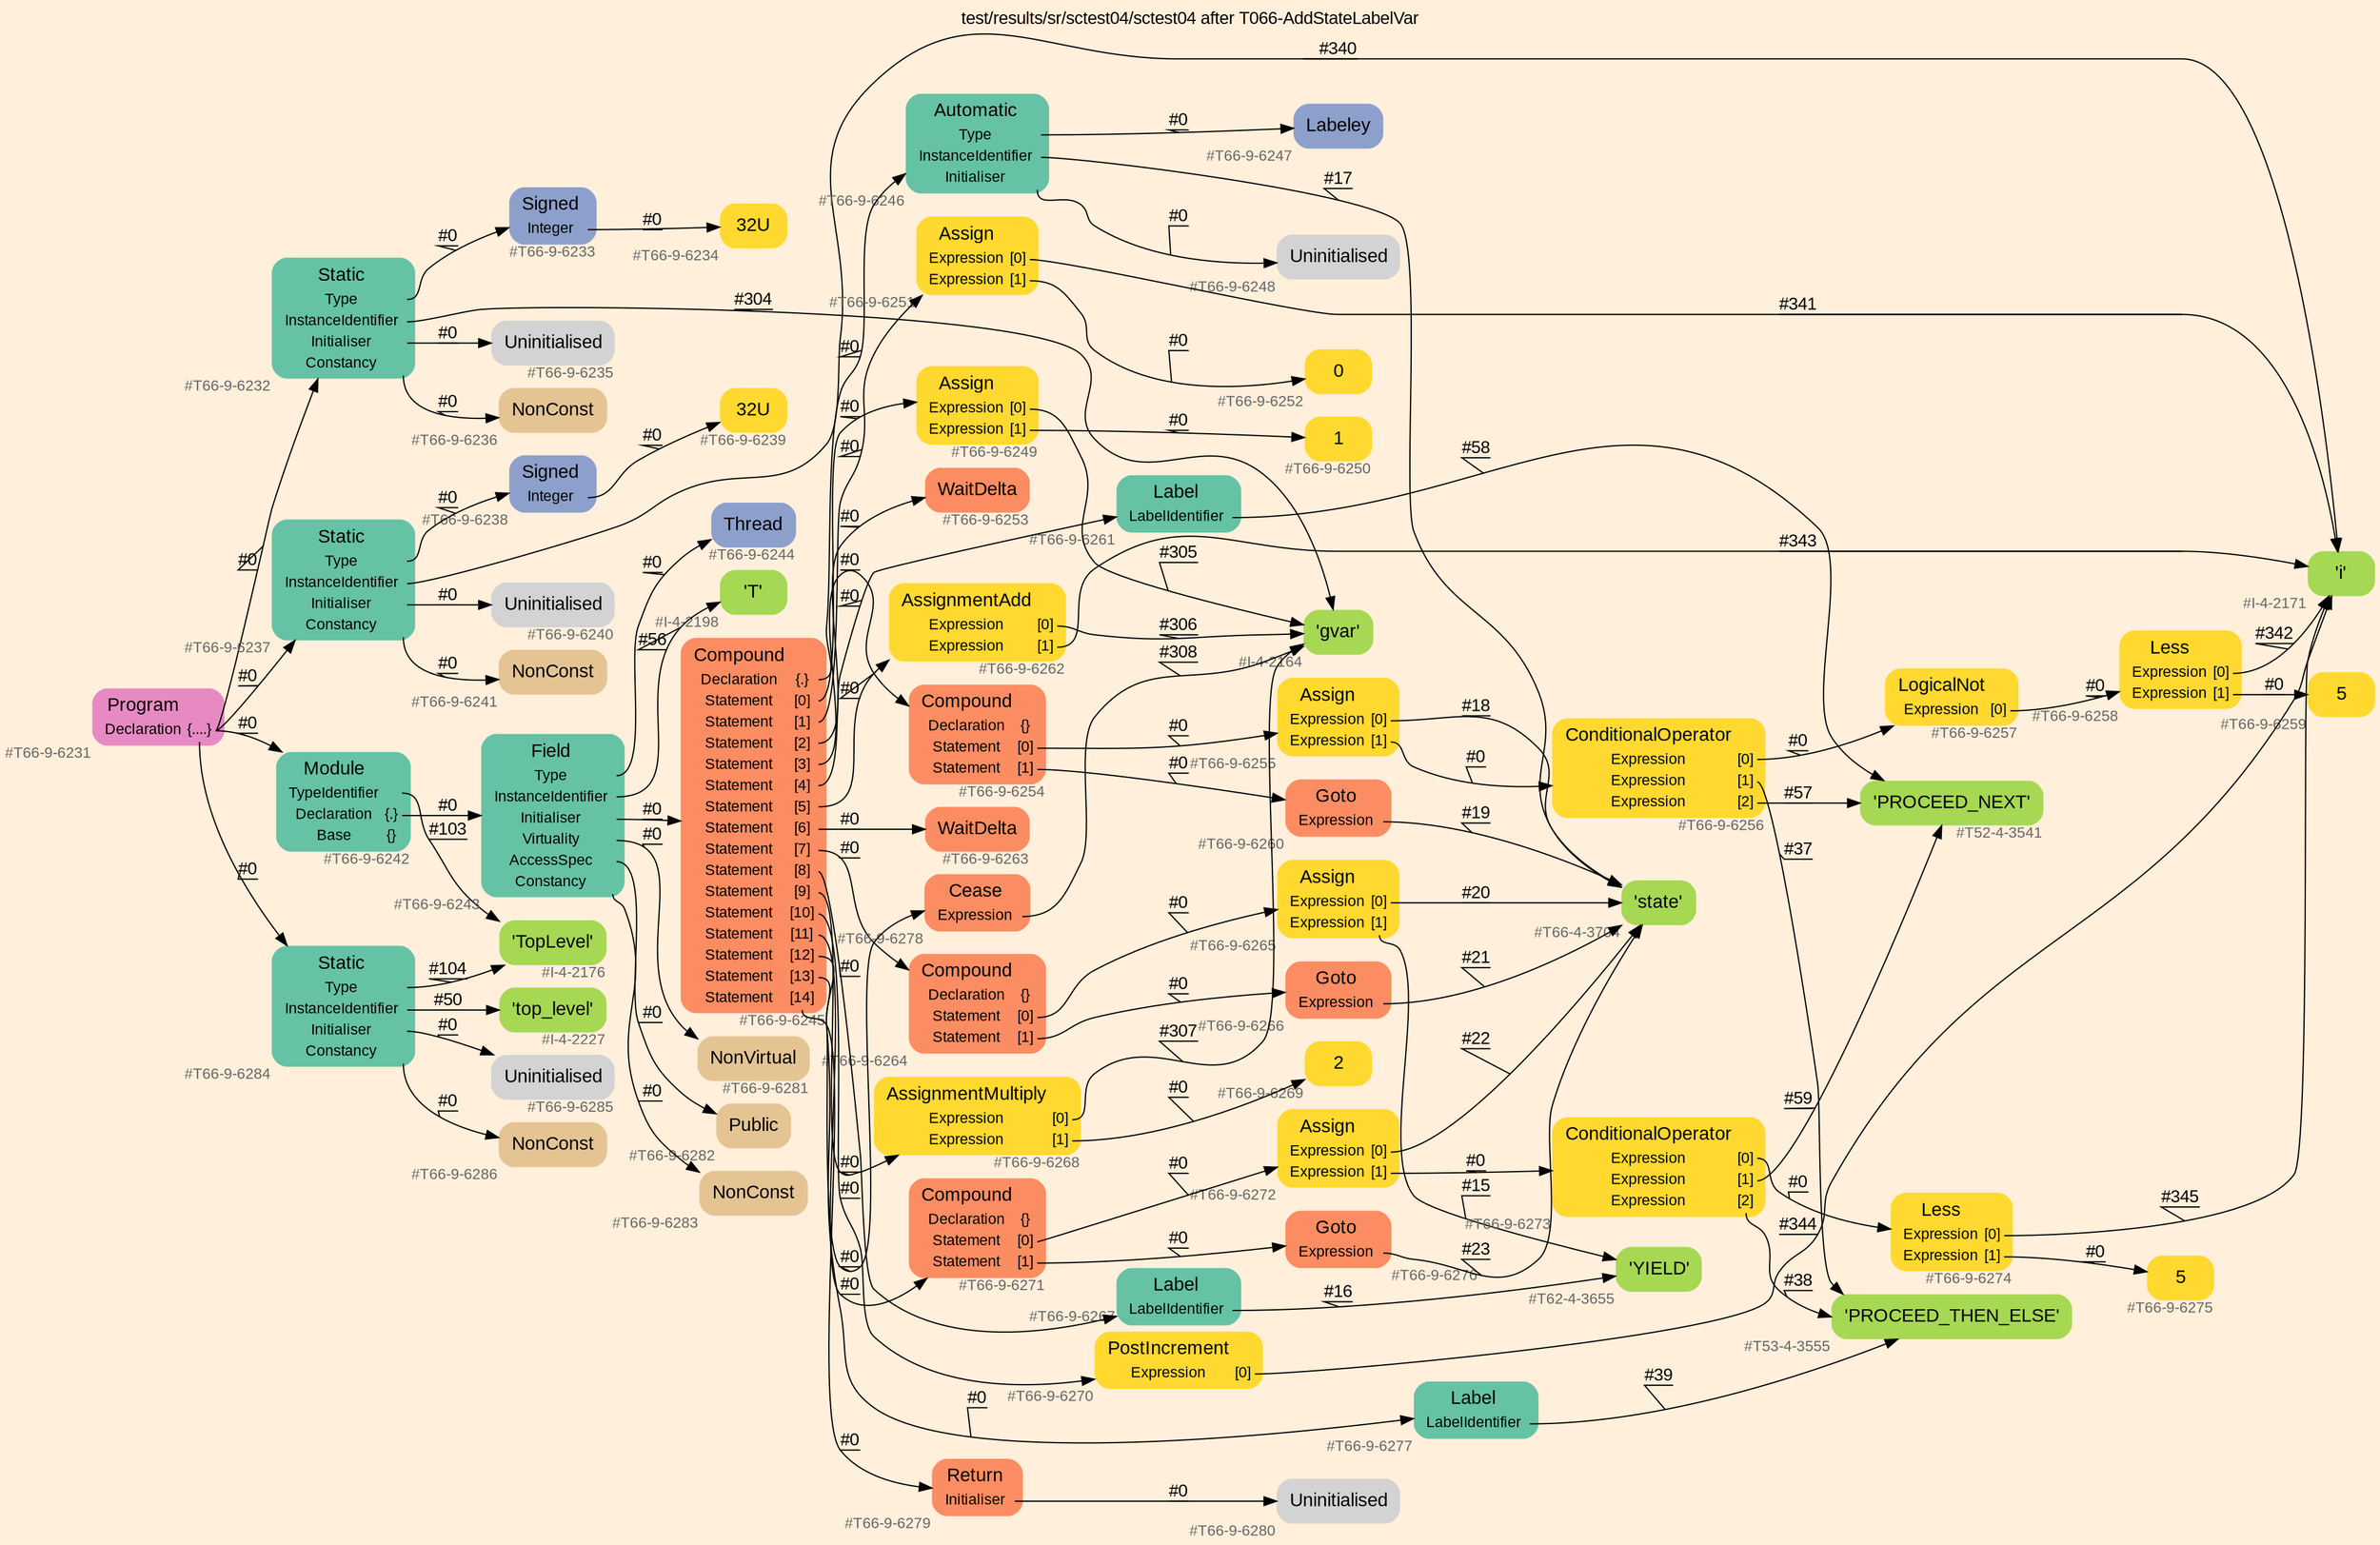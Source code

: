 digraph "test/results/sr/sctest04/sctest04 after T066-AddStateLabelVar" {
label = "test/results/sr/sctest04/sctest04 after T066-AddStateLabelVar"
labelloc = t
graph [
    rankdir = "LR"
    ranksep = 0.3
    bgcolor = antiquewhite1
    color = black
    fontcolor = black
    fontname = "Arial"
];
node [
    fontname = "Arial"
];
edge [
    fontname = "Arial"
];

// -------------------- node figure --------------------
// -------- block #T66-9-6231 ----------
"#T66-9-6231" [
    fillcolor = "/set28/4"
    xlabel = "#T66-9-6231"
    fontsize = "12"
    fontcolor = grey40
    shape = "plaintext"
    label = <<TABLE BORDER="0" CELLBORDER="0" CELLSPACING="0">
     <TR><TD><FONT COLOR="black" POINT-SIZE="15">Program</FONT></TD></TR>
     <TR><TD><FONT COLOR="black" POINT-SIZE="12">Declaration</FONT></TD><TD PORT="port0"><FONT COLOR="black" POINT-SIZE="12">{....}</FONT></TD></TR>
    </TABLE>>
    style = "rounded,filled"
];

// -------- block #T66-9-6232 ----------
"#T66-9-6232" [
    fillcolor = "/set28/1"
    xlabel = "#T66-9-6232"
    fontsize = "12"
    fontcolor = grey40
    shape = "plaintext"
    label = <<TABLE BORDER="0" CELLBORDER="0" CELLSPACING="0">
     <TR><TD><FONT COLOR="black" POINT-SIZE="15">Static</FONT></TD></TR>
     <TR><TD><FONT COLOR="black" POINT-SIZE="12">Type</FONT></TD><TD PORT="port0"></TD></TR>
     <TR><TD><FONT COLOR="black" POINT-SIZE="12">InstanceIdentifier</FONT></TD><TD PORT="port1"></TD></TR>
     <TR><TD><FONT COLOR="black" POINT-SIZE="12">Initialiser</FONT></TD><TD PORT="port2"></TD></TR>
     <TR><TD><FONT COLOR="black" POINT-SIZE="12">Constancy</FONT></TD><TD PORT="port3"></TD></TR>
    </TABLE>>
    style = "rounded,filled"
];

// -------- block #T66-9-6233 ----------
"#T66-9-6233" [
    fillcolor = "/set28/3"
    xlabel = "#T66-9-6233"
    fontsize = "12"
    fontcolor = grey40
    shape = "plaintext"
    label = <<TABLE BORDER="0" CELLBORDER="0" CELLSPACING="0">
     <TR><TD><FONT COLOR="black" POINT-SIZE="15">Signed</FONT></TD></TR>
     <TR><TD><FONT COLOR="black" POINT-SIZE="12">Integer</FONT></TD><TD PORT="port0"></TD></TR>
    </TABLE>>
    style = "rounded,filled"
];

// -------- block #T66-9-6234 ----------
"#T66-9-6234" [
    fillcolor = "/set28/6"
    xlabel = "#T66-9-6234"
    fontsize = "12"
    fontcolor = grey40
    shape = "plaintext"
    label = <<TABLE BORDER="0" CELLBORDER="0" CELLSPACING="0">
     <TR><TD><FONT COLOR="black" POINT-SIZE="15">32U</FONT></TD></TR>
    </TABLE>>
    style = "rounded,filled"
];

// -------- block #I-4-2164 ----------
"#I-4-2164" [
    fillcolor = "/set28/5"
    xlabel = "#I-4-2164"
    fontsize = "12"
    fontcolor = grey40
    shape = "plaintext"
    label = <<TABLE BORDER="0" CELLBORDER="0" CELLSPACING="0">
     <TR><TD><FONT COLOR="black" POINT-SIZE="15">'gvar'</FONT></TD></TR>
    </TABLE>>
    style = "rounded,filled"
];

// -------- block #T66-9-6235 ----------
"#T66-9-6235" [
    xlabel = "#T66-9-6235"
    fontsize = "12"
    fontcolor = grey40
    shape = "plaintext"
    label = <<TABLE BORDER="0" CELLBORDER="0" CELLSPACING="0">
     <TR><TD><FONT COLOR="black" POINT-SIZE="15">Uninitialised</FONT></TD></TR>
    </TABLE>>
    style = "rounded,filled"
];

// -------- block #T66-9-6236 ----------
"#T66-9-6236" [
    fillcolor = "/set28/7"
    xlabel = "#T66-9-6236"
    fontsize = "12"
    fontcolor = grey40
    shape = "plaintext"
    label = <<TABLE BORDER="0" CELLBORDER="0" CELLSPACING="0">
     <TR><TD><FONT COLOR="black" POINT-SIZE="15">NonConst</FONT></TD></TR>
    </TABLE>>
    style = "rounded,filled"
];

// -------- block #T66-9-6237 ----------
"#T66-9-6237" [
    fillcolor = "/set28/1"
    xlabel = "#T66-9-6237"
    fontsize = "12"
    fontcolor = grey40
    shape = "plaintext"
    label = <<TABLE BORDER="0" CELLBORDER="0" CELLSPACING="0">
     <TR><TD><FONT COLOR="black" POINT-SIZE="15">Static</FONT></TD></TR>
     <TR><TD><FONT COLOR="black" POINT-SIZE="12">Type</FONT></TD><TD PORT="port0"></TD></TR>
     <TR><TD><FONT COLOR="black" POINT-SIZE="12">InstanceIdentifier</FONT></TD><TD PORT="port1"></TD></TR>
     <TR><TD><FONT COLOR="black" POINT-SIZE="12">Initialiser</FONT></TD><TD PORT="port2"></TD></TR>
     <TR><TD><FONT COLOR="black" POINT-SIZE="12">Constancy</FONT></TD><TD PORT="port3"></TD></TR>
    </TABLE>>
    style = "rounded,filled"
];

// -------- block #T66-9-6238 ----------
"#T66-9-6238" [
    fillcolor = "/set28/3"
    xlabel = "#T66-9-6238"
    fontsize = "12"
    fontcolor = grey40
    shape = "plaintext"
    label = <<TABLE BORDER="0" CELLBORDER="0" CELLSPACING="0">
     <TR><TD><FONT COLOR="black" POINT-SIZE="15">Signed</FONT></TD></TR>
     <TR><TD><FONT COLOR="black" POINT-SIZE="12">Integer</FONT></TD><TD PORT="port0"></TD></TR>
    </TABLE>>
    style = "rounded,filled"
];

// -------- block #T66-9-6239 ----------
"#T66-9-6239" [
    fillcolor = "/set28/6"
    xlabel = "#T66-9-6239"
    fontsize = "12"
    fontcolor = grey40
    shape = "plaintext"
    label = <<TABLE BORDER="0" CELLBORDER="0" CELLSPACING="0">
     <TR><TD><FONT COLOR="black" POINT-SIZE="15">32U</FONT></TD></TR>
    </TABLE>>
    style = "rounded,filled"
];

// -------- block #I-4-2171 ----------
"#I-4-2171" [
    fillcolor = "/set28/5"
    xlabel = "#I-4-2171"
    fontsize = "12"
    fontcolor = grey40
    shape = "plaintext"
    label = <<TABLE BORDER="0" CELLBORDER="0" CELLSPACING="0">
     <TR><TD><FONT COLOR="black" POINT-SIZE="15">'i'</FONT></TD></TR>
    </TABLE>>
    style = "rounded,filled"
];

// -------- block #T66-9-6240 ----------
"#T66-9-6240" [
    xlabel = "#T66-9-6240"
    fontsize = "12"
    fontcolor = grey40
    shape = "plaintext"
    label = <<TABLE BORDER="0" CELLBORDER="0" CELLSPACING="0">
     <TR><TD><FONT COLOR="black" POINT-SIZE="15">Uninitialised</FONT></TD></TR>
    </TABLE>>
    style = "rounded,filled"
];

// -------- block #T66-9-6241 ----------
"#T66-9-6241" [
    fillcolor = "/set28/7"
    xlabel = "#T66-9-6241"
    fontsize = "12"
    fontcolor = grey40
    shape = "plaintext"
    label = <<TABLE BORDER="0" CELLBORDER="0" CELLSPACING="0">
     <TR><TD><FONT COLOR="black" POINT-SIZE="15">NonConst</FONT></TD></TR>
    </TABLE>>
    style = "rounded,filled"
];

// -------- block #T66-9-6242 ----------
"#T66-9-6242" [
    fillcolor = "/set28/1"
    xlabel = "#T66-9-6242"
    fontsize = "12"
    fontcolor = grey40
    shape = "plaintext"
    label = <<TABLE BORDER="0" CELLBORDER="0" CELLSPACING="0">
     <TR><TD><FONT COLOR="black" POINT-SIZE="15">Module</FONT></TD></TR>
     <TR><TD><FONT COLOR="black" POINT-SIZE="12">TypeIdentifier</FONT></TD><TD PORT="port0"></TD></TR>
     <TR><TD><FONT COLOR="black" POINT-SIZE="12">Declaration</FONT></TD><TD PORT="port1"><FONT COLOR="black" POINT-SIZE="12">{.}</FONT></TD></TR>
     <TR><TD><FONT COLOR="black" POINT-SIZE="12">Base</FONT></TD><TD PORT="port2"><FONT COLOR="black" POINT-SIZE="12">{}</FONT></TD></TR>
    </TABLE>>
    style = "rounded,filled"
];

// -------- block #I-4-2176 ----------
"#I-4-2176" [
    fillcolor = "/set28/5"
    xlabel = "#I-4-2176"
    fontsize = "12"
    fontcolor = grey40
    shape = "plaintext"
    label = <<TABLE BORDER="0" CELLBORDER="0" CELLSPACING="0">
     <TR><TD><FONT COLOR="black" POINT-SIZE="15">'TopLevel'</FONT></TD></TR>
    </TABLE>>
    style = "rounded,filled"
];

// -------- block #T66-9-6243 ----------
"#T66-9-6243" [
    fillcolor = "/set28/1"
    xlabel = "#T66-9-6243"
    fontsize = "12"
    fontcolor = grey40
    shape = "plaintext"
    label = <<TABLE BORDER="0" CELLBORDER="0" CELLSPACING="0">
     <TR><TD><FONT COLOR="black" POINT-SIZE="15">Field</FONT></TD></TR>
     <TR><TD><FONT COLOR="black" POINT-SIZE="12">Type</FONT></TD><TD PORT="port0"></TD></TR>
     <TR><TD><FONT COLOR="black" POINT-SIZE="12">InstanceIdentifier</FONT></TD><TD PORT="port1"></TD></TR>
     <TR><TD><FONT COLOR="black" POINT-SIZE="12">Initialiser</FONT></TD><TD PORT="port2"></TD></TR>
     <TR><TD><FONT COLOR="black" POINT-SIZE="12">Virtuality</FONT></TD><TD PORT="port3"></TD></TR>
     <TR><TD><FONT COLOR="black" POINT-SIZE="12">AccessSpec</FONT></TD><TD PORT="port4"></TD></TR>
     <TR><TD><FONT COLOR="black" POINT-SIZE="12">Constancy</FONT></TD><TD PORT="port5"></TD></TR>
    </TABLE>>
    style = "rounded,filled"
];

// -------- block #T66-9-6244 ----------
"#T66-9-6244" [
    fillcolor = "/set28/3"
    xlabel = "#T66-9-6244"
    fontsize = "12"
    fontcolor = grey40
    shape = "plaintext"
    label = <<TABLE BORDER="0" CELLBORDER="0" CELLSPACING="0">
     <TR><TD><FONT COLOR="black" POINT-SIZE="15">Thread</FONT></TD></TR>
    </TABLE>>
    style = "rounded,filled"
];

// -------- block #I-4-2198 ----------
"#I-4-2198" [
    fillcolor = "/set28/5"
    xlabel = "#I-4-2198"
    fontsize = "12"
    fontcolor = grey40
    shape = "plaintext"
    label = <<TABLE BORDER="0" CELLBORDER="0" CELLSPACING="0">
     <TR><TD><FONT COLOR="black" POINT-SIZE="15">'T'</FONT></TD></TR>
    </TABLE>>
    style = "rounded,filled"
];

// -------- block #T66-9-6245 ----------
"#T66-9-6245" [
    fillcolor = "/set28/2"
    xlabel = "#T66-9-6245"
    fontsize = "12"
    fontcolor = grey40
    shape = "plaintext"
    label = <<TABLE BORDER="0" CELLBORDER="0" CELLSPACING="0">
     <TR><TD><FONT COLOR="black" POINT-SIZE="15">Compound</FONT></TD></TR>
     <TR><TD><FONT COLOR="black" POINT-SIZE="12">Declaration</FONT></TD><TD PORT="port0"><FONT COLOR="black" POINT-SIZE="12">{.}</FONT></TD></TR>
     <TR><TD><FONT COLOR="black" POINT-SIZE="12">Statement</FONT></TD><TD PORT="port1"><FONT COLOR="black" POINT-SIZE="12">[0]</FONT></TD></TR>
     <TR><TD><FONT COLOR="black" POINT-SIZE="12">Statement</FONT></TD><TD PORT="port2"><FONT COLOR="black" POINT-SIZE="12">[1]</FONT></TD></TR>
     <TR><TD><FONT COLOR="black" POINT-SIZE="12">Statement</FONT></TD><TD PORT="port3"><FONT COLOR="black" POINT-SIZE="12">[2]</FONT></TD></TR>
     <TR><TD><FONT COLOR="black" POINT-SIZE="12">Statement</FONT></TD><TD PORT="port4"><FONT COLOR="black" POINT-SIZE="12">[3]</FONT></TD></TR>
     <TR><TD><FONT COLOR="black" POINT-SIZE="12">Statement</FONT></TD><TD PORT="port5"><FONT COLOR="black" POINT-SIZE="12">[4]</FONT></TD></TR>
     <TR><TD><FONT COLOR="black" POINT-SIZE="12">Statement</FONT></TD><TD PORT="port6"><FONT COLOR="black" POINT-SIZE="12">[5]</FONT></TD></TR>
     <TR><TD><FONT COLOR="black" POINT-SIZE="12">Statement</FONT></TD><TD PORT="port7"><FONT COLOR="black" POINT-SIZE="12">[6]</FONT></TD></TR>
     <TR><TD><FONT COLOR="black" POINT-SIZE="12">Statement</FONT></TD><TD PORT="port8"><FONT COLOR="black" POINT-SIZE="12">[7]</FONT></TD></TR>
     <TR><TD><FONT COLOR="black" POINT-SIZE="12">Statement</FONT></TD><TD PORT="port9"><FONT COLOR="black" POINT-SIZE="12">[8]</FONT></TD></TR>
     <TR><TD><FONT COLOR="black" POINT-SIZE="12">Statement</FONT></TD><TD PORT="port10"><FONT COLOR="black" POINT-SIZE="12">[9]</FONT></TD></TR>
     <TR><TD><FONT COLOR="black" POINT-SIZE="12">Statement</FONT></TD><TD PORT="port11"><FONT COLOR="black" POINT-SIZE="12">[10]</FONT></TD></TR>
     <TR><TD><FONT COLOR="black" POINT-SIZE="12">Statement</FONT></TD><TD PORT="port12"><FONT COLOR="black" POINT-SIZE="12">[11]</FONT></TD></TR>
     <TR><TD><FONT COLOR="black" POINT-SIZE="12">Statement</FONT></TD><TD PORT="port13"><FONT COLOR="black" POINT-SIZE="12">[12]</FONT></TD></TR>
     <TR><TD><FONT COLOR="black" POINT-SIZE="12">Statement</FONT></TD><TD PORT="port14"><FONT COLOR="black" POINT-SIZE="12">[13]</FONT></TD></TR>
     <TR><TD><FONT COLOR="black" POINT-SIZE="12">Statement</FONT></TD><TD PORT="port15"><FONT COLOR="black" POINT-SIZE="12">[14]</FONT></TD></TR>
    </TABLE>>
    style = "rounded,filled"
];

// -------- block #T66-9-6246 ----------
"#T66-9-6246" [
    fillcolor = "/set28/1"
    xlabel = "#T66-9-6246"
    fontsize = "12"
    fontcolor = grey40
    shape = "plaintext"
    label = <<TABLE BORDER="0" CELLBORDER="0" CELLSPACING="0">
     <TR><TD><FONT COLOR="black" POINT-SIZE="15">Automatic</FONT></TD></TR>
     <TR><TD><FONT COLOR="black" POINT-SIZE="12">Type</FONT></TD><TD PORT="port0"></TD></TR>
     <TR><TD><FONT COLOR="black" POINT-SIZE="12">InstanceIdentifier</FONT></TD><TD PORT="port1"></TD></TR>
     <TR><TD><FONT COLOR="black" POINT-SIZE="12">Initialiser</FONT></TD><TD PORT="port2"></TD></TR>
    </TABLE>>
    style = "rounded,filled"
];

// -------- block #T66-9-6247 ----------
"#T66-9-6247" [
    fillcolor = "/set28/3"
    xlabel = "#T66-9-6247"
    fontsize = "12"
    fontcolor = grey40
    shape = "plaintext"
    label = <<TABLE BORDER="0" CELLBORDER="0" CELLSPACING="0">
     <TR><TD><FONT COLOR="black" POINT-SIZE="15">Labeley</FONT></TD></TR>
    </TABLE>>
    style = "rounded,filled"
];

// -------- block #T66-4-3704 ----------
"#T66-4-3704" [
    fillcolor = "/set28/5"
    xlabel = "#T66-4-3704"
    fontsize = "12"
    fontcolor = grey40
    shape = "plaintext"
    label = <<TABLE BORDER="0" CELLBORDER="0" CELLSPACING="0">
     <TR><TD><FONT COLOR="black" POINT-SIZE="15">'state'</FONT></TD></TR>
    </TABLE>>
    style = "rounded,filled"
];

// -------- block #T66-9-6248 ----------
"#T66-9-6248" [
    xlabel = "#T66-9-6248"
    fontsize = "12"
    fontcolor = grey40
    shape = "plaintext"
    label = <<TABLE BORDER="0" CELLBORDER="0" CELLSPACING="0">
     <TR><TD><FONT COLOR="black" POINT-SIZE="15">Uninitialised</FONT></TD></TR>
    </TABLE>>
    style = "rounded,filled"
];

// -------- block #T66-9-6249 ----------
"#T66-9-6249" [
    fillcolor = "/set28/6"
    xlabel = "#T66-9-6249"
    fontsize = "12"
    fontcolor = grey40
    shape = "plaintext"
    label = <<TABLE BORDER="0" CELLBORDER="0" CELLSPACING="0">
     <TR><TD><FONT COLOR="black" POINT-SIZE="15">Assign</FONT></TD></TR>
     <TR><TD><FONT COLOR="black" POINT-SIZE="12">Expression</FONT></TD><TD PORT="port0"><FONT COLOR="black" POINT-SIZE="12">[0]</FONT></TD></TR>
     <TR><TD><FONT COLOR="black" POINT-SIZE="12">Expression</FONT></TD><TD PORT="port1"><FONT COLOR="black" POINT-SIZE="12">[1]</FONT></TD></TR>
    </TABLE>>
    style = "rounded,filled"
];

// -------- block #T66-9-6250 ----------
"#T66-9-6250" [
    fillcolor = "/set28/6"
    xlabel = "#T66-9-6250"
    fontsize = "12"
    fontcolor = grey40
    shape = "plaintext"
    label = <<TABLE BORDER="0" CELLBORDER="0" CELLSPACING="0">
     <TR><TD><FONT COLOR="black" POINT-SIZE="15">1</FONT></TD></TR>
    </TABLE>>
    style = "rounded,filled"
];

// -------- block #T66-9-6251 ----------
"#T66-9-6251" [
    fillcolor = "/set28/6"
    xlabel = "#T66-9-6251"
    fontsize = "12"
    fontcolor = grey40
    shape = "plaintext"
    label = <<TABLE BORDER="0" CELLBORDER="0" CELLSPACING="0">
     <TR><TD><FONT COLOR="black" POINT-SIZE="15">Assign</FONT></TD></TR>
     <TR><TD><FONT COLOR="black" POINT-SIZE="12">Expression</FONT></TD><TD PORT="port0"><FONT COLOR="black" POINT-SIZE="12">[0]</FONT></TD></TR>
     <TR><TD><FONT COLOR="black" POINT-SIZE="12">Expression</FONT></TD><TD PORT="port1"><FONT COLOR="black" POINT-SIZE="12">[1]</FONT></TD></TR>
    </TABLE>>
    style = "rounded,filled"
];

// -------- block #T66-9-6252 ----------
"#T66-9-6252" [
    fillcolor = "/set28/6"
    xlabel = "#T66-9-6252"
    fontsize = "12"
    fontcolor = grey40
    shape = "plaintext"
    label = <<TABLE BORDER="0" CELLBORDER="0" CELLSPACING="0">
     <TR><TD><FONT COLOR="black" POINT-SIZE="15">0</FONT></TD></TR>
    </TABLE>>
    style = "rounded,filled"
];

// -------- block #T66-9-6253 ----------
"#T66-9-6253" [
    fillcolor = "/set28/2"
    xlabel = "#T66-9-6253"
    fontsize = "12"
    fontcolor = grey40
    shape = "plaintext"
    label = <<TABLE BORDER="0" CELLBORDER="0" CELLSPACING="0">
     <TR><TD><FONT COLOR="black" POINT-SIZE="15">WaitDelta</FONT></TD></TR>
    </TABLE>>
    style = "rounded,filled"
];

// -------- block #T66-9-6254 ----------
"#T66-9-6254" [
    fillcolor = "/set28/2"
    xlabel = "#T66-9-6254"
    fontsize = "12"
    fontcolor = grey40
    shape = "plaintext"
    label = <<TABLE BORDER="0" CELLBORDER="0" CELLSPACING="0">
     <TR><TD><FONT COLOR="black" POINT-SIZE="15">Compound</FONT></TD></TR>
     <TR><TD><FONT COLOR="black" POINT-SIZE="12">Declaration</FONT></TD><TD PORT="port0"><FONT COLOR="black" POINT-SIZE="12">{}</FONT></TD></TR>
     <TR><TD><FONT COLOR="black" POINT-SIZE="12">Statement</FONT></TD><TD PORT="port1"><FONT COLOR="black" POINT-SIZE="12">[0]</FONT></TD></TR>
     <TR><TD><FONT COLOR="black" POINT-SIZE="12">Statement</FONT></TD><TD PORT="port2"><FONT COLOR="black" POINT-SIZE="12">[1]</FONT></TD></TR>
    </TABLE>>
    style = "rounded,filled"
];

// -------- block #T66-9-6255 ----------
"#T66-9-6255" [
    fillcolor = "/set28/6"
    xlabel = "#T66-9-6255"
    fontsize = "12"
    fontcolor = grey40
    shape = "plaintext"
    label = <<TABLE BORDER="0" CELLBORDER="0" CELLSPACING="0">
     <TR><TD><FONT COLOR="black" POINT-SIZE="15">Assign</FONT></TD></TR>
     <TR><TD><FONT COLOR="black" POINT-SIZE="12">Expression</FONT></TD><TD PORT="port0"><FONT COLOR="black" POINT-SIZE="12">[0]</FONT></TD></TR>
     <TR><TD><FONT COLOR="black" POINT-SIZE="12">Expression</FONT></TD><TD PORT="port1"><FONT COLOR="black" POINT-SIZE="12">[1]</FONT></TD></TR>
    </TABLE>>
    style = "rounded,filled"
];

// -------- block #T66-9-6256 ----------
"#T66-9-6256" [
    fillcolor = "/set28/6"
    xlabel = "#T66-9-6256"
    fontsize = "12"
    fontcolor = grey40
    shape = "plaintext"
    label = <<TABLE BORDER="0" CELLBORDER="0" CELLSPACING="0">
     <TR><TD><FONT COLOR="black" POINT-SIZE="15">ConditionalOperator</FONT></TD></TR>
     <TR><TD><FONT COLOR="black" POINT-SIZE="12">Expression</FONT></TD><TD PORT="port0"><FONT COLOR="black" POINT-SIZE="12">[0]</FONT></TD></TR>
     <TR><TD><FONT COLOR="black" POINT-SIZE="12">Expression</FONT></TD><TD PORT="port1"><FONT COLOR="black" POINT-SIZE="12">[1]</FONT></TD></TR>
     <TR><TD><FONT COLOR="black" POINT-SIZE="12">Expression</FONT></TD><TD PORT="port2"><FONT COLOR="black" POINT-SIZE="12">[2]</FONT></TD></TR>
    </TABLE>>
    style = "rounded,filled"
];

// -------- block #T66-9-6257 ----------
"#T66-9-6257" [
    fillcolor = "/set28/6"
    xlabel = "#T66-9-6257"
    fontsize = "12"
    fontcolor = grey40
    shape = "plaintext"
    label = <<TABLE BORDER="0" CELLBORDER="0" CELLSPACING="0">
     <TR><TD><FONT COLOR="black" POINT-SIZE="15">LogicalNot</FONT></TD></TR>
     <TR><TD><FONT COLOR="black" POINT-SIZE="12">Expression</FONT></TD><TD PORT="port0"><FONT COLOR="black" POINT-SIZE="12">[0]</FONT></TD></TR>
    </TABLE>>
    style = "rounded,filled"
];

// -------- block #T66-9-6258 ----------
"#T66-9-6258" [
    fillcolor = "/set28/6"
    xlabel = "#T66-9-6258"
    fontsize = "12"
    fontcolor = grey40
    shape = "plaintext"
    label = <<TABLE BORDER="0" CELLBORDER="0" CELLSPACING="0">
     <TR><TD><FONT COLOR="black" POINT-SIZE="15">Less</FONT></TD></TR>
     <TR><TD><FONT COLOR="black" POINT-SIZE="12">Expression</FONT></TD><TD PORT="port0"><FONT COLOR="black" POINT-SIZE="12">[0]</FONT></TD></TR>
     <TR><TD><FONT COLOR="black" POINT-SIZE="12">Expression</FONT></TD><TD PORT="port1"><FONT COLOR="black" POINT-SIZE="12">[1]</FONT></TD></TR>
    </TABLE>>
    style = "rounded,filled"
];

// -------- block #T66-9-6259 ----------
"#T66-9-6259" [
    fillcolor = "/set28/6"
    xlabel = "#T66-9-6259"
    fontsize = "12"
    fontcolor = grey40
    shape = "plaintext"
    label = <<TABLE BORDER="0" CELLBORDER="0" CELLSPACING="0">
     <TR><TD><FONT COLOR="black" POINT-SIZE="15">5</FONT></TD></TR>
    </TABLE>>
    style = "rounded,filled"
];

// -------- block #T53-4-3555 ----------
"#T53-4-3555" [
    fillcolor = "/set28/5"
    xlabel = "#T53-4-3555"
    fontsize = "12"
    fontcolor = grey40
    shape = "plaintext"
    label = <<TABLE BORDER="0" CELLBORDER="0" CELLSPACING="0">
     <TR><TD><FONT COLOR="black" POINT-SIZE="15">'PROCEED_THEN_ELSE'</FONT></TD></TR>
    </TABLE>>
    style = "rounded,filled"
];

// -------- block #T52-4-3541 ----------
"#T52-4-3541" [
    fillcolor = "/set28/5"
    xlabel = "#T52-4-3541"
    fontsize = "12"
    fontcolor = grey40
    shape = "plaintext"
    label = <<TABLE BORDER="0" CELLBORDER="0" CELLSPACING="0">
     <TR><TD><FONT COLOR="black" POINT-SIZE="15">'PROCEED_NEXT'</FONT></TD></TR>
    </TABLE>>
    style = "rounded,filled"
];

// -------- block #T66-9-6260 ----------
"#T66-9-6260" [
    fillcolor = "/set28/2"
    xlabel = "#T66-9-6260"
    fontsize = "12"
    fontcolor = grey40
    shape = "plaintext"
    label = <<TABLE BORDER="0" CELLBORDER="0" CELLSPACING="0">
     <TR><TD><FONT COLOR="black" POINT-SIZE="15">Goto</FONT></TD></TR>
     <TR><TD><FONT COLOR="black" POINT-SIZE="12">Expression</FONT></TD><TD PORT="port0"></TD></TR>
    </TABLE>>
    style = "rounded,filled"
];

// -------- block #T66-9-6261 ----------
"#T66-9-6261" [
    fillcolor = "/set28/1"
    xlabel = "#T66-9-6261"
    fontsize = "12"
    fontcolor = grey40
    shape = "plaintext"
    label = <<TABLE BORDER="0" CELLBORDER="0" CELLSPACING="0">
     <TR><TD><FONT COLOR="black" POINT-SIZE="15">Label</FONT></TD></TR>
     <TR><TD><FONT COLOR="black" POINT-SIZE="12">LabelIdentifier</FONT></TD><TD PORT="port0"></TD></TR>
    </TABLE>>
    style = "rounded,filled"
];

// -------- block #T66-9-6262 ----------
"#T66-9-6262" [
    fillcolor = "/set28/6"
    xlabel = "#T66-9-6262"
    fontsize = "12"
    fontcolor = grey40
    shape = "plaintext"
    label = <<TABLE BORDER="0" CELLBORDER="0" CELLSPACING="0">
     <TR><TD><FONT COLOR="black" POINT-SIZE="15">AssignmentAdd</FONT></TD></TR>
     <TR><TD><FONT COLOR="black" POINT-SIZE="12">Expression</FONT></TD><TD PORT="port0"><FONT COLOR="black" POINT-SIZE="12">[0]</FONT></TD></TR>
     <TR><TD><FONT COLOR="black" POINT-SIZE="12">Expression</FONT></TD><TD PORT="port1"><FONT COLOR="black" POINT-SIZE="12">[1]</FONT></TD></TR>
    </TABLE>>
    style = "rounded,filled"
];

// -------- block #T66-9-6263 ----------
"#T66-9-6263" [
    fillcolor = "/set28/2"
    xlabel = "#T66-9-6263"
    fontsize = "12"
    fontcolor = grey40
    shape = "plaintext"
    label = <<TABLE BORDER="0" CELLBORDER="0" CELLSPACING="0">
     <TR><TD><FONT COLOR="black" POINT-SIZE="15">WaitDelta</FONT></TD></TR>
    </TABLE>>
    style = "rounded,filled"
];

// -------- block #T66-9-6264 ----------
"#T66-9-6264" [
    fillcolor = "/set28/2"
    xlabel = "#T66-9-6264"
    fontsize = "12"
    fontcolor = grey40
    shape = "plaintext"
    label = <<TABLE BORDER="0" CELLBORDER="0" CELLSPACING="0">
     <TR><TD><FONT COLOR="black" POINT-SIZE="15">Compound</FONT></TD></TR>
     <TR><TD><FONT COLOR="black" POINT-SIZE="12">Declaration</FONT></TD><TD PORT="port0"><FONT COLOR="black" POINT-SIZE="12">{}</FONT></TD></TR>
     <TR><TD><FONT COLOR="black" POINT-SIZE="12">Statement</FONT></TD><TD PORT="port1"><FONT COLOR="black" POINT-SIZE="12">[0]</FONT></TD></TR>
     <TR><TD><FONT COLOR="black" POINT-SIZE="12">Statement</FONT></TD><TD PORT="port2"><FONT COLOR="black" POINT-SIZE="12">[1]</FONT></TD></TR>
    </TABLE>>
    style = "rounded,filled"
];

// -------- block #T66-9-6265 ----------
"#T66-9-6265" [
    fillcolor = "/set28/6"
    xlabel = "#T66-9-6265"
    fontsize = "12"
    fontcolor = grey40
    shape = "plaintext"
    label = <<TABLE BORDER="0" CELLBORDER="0" CELLSPACING="0">
     <TR><TD><FONT COLOR="black" POINT-SIZE="15">Assign</FONT></TD></TR>
     <TR><TD><FONT COLOR="black" POINT-SIZE="12">Expression</FONT></TD><TD PORT="port0"><FONT COLOR="black" POINT-SIZE="12">[0]</FONT></TD></TR>
     <TR><TD><FONT COLOR="black" POINT-SIZE="12">Expression</FONT></TD><TD PORT="port1"><FONT COLOR="black" POINT-SIZE="12">[1]</FONT></TD></TR>
    </TABLE>>
    style = "rounded,filled"
];

// -------- block #T62-4-3655 ----------
"#T62-4-3655" [
    fillcolor = "/set28/5"
    xlabel = "#T62-4-3655"
    fontsize = "12"
    fontcolor = grey40
    shape = "plaintext"
    label = <<TABLE BORDER="0" CELLBORDER="0" CELLSPACING="0">
     <TR><TD><FONT COLOR="black" POINT-SIZE="15">'YIELD'</FONT></TD></TR>
    </TABLE>>
    style = "rounded,filled"
];

// -------- block #T66-9-6266 ----------
"#T66-9-6266" [
    fillcolor = "/set28/2"
    xlabel = "#T66-9-6266"
    fontsize = "12"
    fontcolor = grey40
    shape = "plaintext"
    label = <<TABLE BORDER="0" CELLBORDER="0" CELLSPACING="0">
     <TR><TD><FONT COLOR="black" POINT-SIZE="15">Goto</FONT></TD></TR>
     <TR><TD><FONT COLOR="black" POINT-SIZE="12">Expression</FONT></TD><TD PORT="port0"></TD></TR>
    </TABLE>>
    style = "rounded,filled"
];

// -------- block #T66-9-6267 ----------
"#T66-9-6267" [
    fillcolor = "/set28/1"
    xlabel = "#T66-9-6267"
    fontsize = "12"
    fontcolor = grey40
    shape = "plaintext"
    label = <<TABLE BORDER="0" CELLBORDER="0" CELLSPACING="0">
     <TR><TD><FONT COLOR="black" POINT-SIZE="15">Label</FONT></TD></TR>
     <TR><TD><FONT COLOR="black" POINT-SIZE="12">LabelIdentifier</FONT></TD><TD PORT="port0"></TD></TR>
    </TABLE>>
    style = "rounded,filled"
];

// -------- block #T66-9-6268 ----------
"#T66-9-6268" [
    fillcolor = "/set28/6"
    xlabel = "#T66-9-6268"
    fontsize = "12"
    fontcolor = grey40
    shape = "plaintext"
    label = <<TABLE BORDER="0" CELLBORDER="0" CELLSPACING="0">
     <TR><TD><FONT COLOR="black" POINT-SIZE="15">AssignmentMultiply</FONT></TD></TR>
     <TR><TD><FONT COLOR="black" POINT-SIZE="12">Expression</FONT></TD><TD PORT="port0"><FONT COLOR="black" POINT-SIZE="12">[0]</FONT></TD></TR>
     <TR><TD><FONT COLOR="black" POINT-SIZE="12">Expression</FONT></TD><TD PORT="port1"><FONT COLOR="black" POINT-SIZE="12">[1]</FONT></TD></TR>
    </TABLE>>
    style = "rounded,filled"
];

// -------- block #T66-9-6269 ----------
"#T66-9-6269" [
    fillcolor = "/set28/6"
    xlabel = "#T66-9-6269"
    fontsize = "12"
    fontcolor = grey40
    shape = "plaintext"
    label = <<TABLE BORDER="0" CELLBORDER="0" CELLSPACING="0">
     <TR><TD><FONT COLOR="black" POINT-SIZE="15">2</FONT></TD></TR>
    </TABLE>>
    style = "rounded,filled"
];

// -------- block #T66-9-6270 ----------
"#T66-9-6270" [
    fillcolor = "/set28/6"
    xlabel = "#T66-9-6270"
    fontsize = "12"
    fontcolor = grey40
    shape = "plaintext"
    label = <<TABLE BORDER="0" CELLBORDER="0" CELLSPACING="0">
     <TR><TD><FONT COLOR="black" POINT-SIZE="15">PostIncrement</FONT></TD></TR>
     <TR><TD><FONT COLOR="black" POINT-SIZE="12">Expression</FONT></TD><TD PORT="port0"><FONT COLOR="black" POINT-SIZE="12">[0]</FONT></TD></TR>
    </TABLE>>
    style = "rounded,filled"
];

// -------- block #T66-9-6271 ----------
"#T66-9-6271" [
    fillcolor = "/set28/2"
    xlabel = "#T66-9-6271"
    fontsize = "12"
    fontcolor = grey40
    shape = "plaintext"
    label = <<TABLE BORDER="0" CELLBORDER="0" CELLSPACING="0">
     <TR><TD><FONT COLOR="black" POINT-SIZE="15">Compound</FONT></TD></TR>
     <TR><TD><FONT COLOR="black" POINT-SIZE="12">Declaration</FONT></TD><TD PORT="port0"><FONT COLOR="black" POINT-SIZE="12">{}</FONT></TD></TR>
     <TR><TD><FONT COLOR="black" POINT-SIZE="12">Statement</FONT></TD><TD PORT="port1"><FONT COLOR="black" POINT-SIZE="12">[0]</FONT></TD></TR>
     <TR><TD><FONT COLOR="black" POINT-SIZE="12">Statement</FONT></TD><TD PORT="port2"><FONT COLOR="black" POINT-SIZE="12">[1]</FONT></TD></TR>
    </TABLE>>
    style = "rounded,filled"
];

// -------- block #T66-9-6272 ----------
"#T66-9-6272" [
    fillcolor = "/set28/6"
    xlabel = "#T66-9-6272"
    fontsize = "12"
    fontcolor = grey40
    shape = "plaintext"
    label = <<TABLE BORDER="0" CELLBORDER="0" CELLSPACING="0">
     <TR><TD><FONT COLOR="black" POINT-SIZE="15">Assign</FONT></TD></TR>
     <TR><TD><FONT COLOR="black" POINT-SIZE="12">Expression</FONT></TD><TD PORT="port0"><FONT COLOR="black" POINT-SIZE="12">[0]</FONT></TD></TR>
     <TR><TD><FONT COLOR="black" POINT-SIZE="12">Expression</FONT></TD><TD PORT="port1"><FONT COLOR="black" POINT-SIZE="12">[1]</FONT></TD></TR>
    </TABLE>>
    style = "rounded,filled"
];

// -------- block #T66-9-6273 ----------
"#T66-9-6273" [
    fillcolor = "/set28/6"
    xlabel = "#T66-9-6273"
    fontsize = "12"
    fontcolor = grey40
    shape = "plaintext"
    label = <<TABLE BORDER="0" CELLBORDER="0" CELLSPACING="0">
     <TR><TD><FONT COLOR="black" POINT-SIZE="15">ConditionalOperator</FONT></TD></TR>
     <TR><TD><FONT COLOR="black" POINT-SIZE="12">Expression</FONT></TD><TD PORT="port0"><FONT COLOR="black" POINT-SIZE="12">[0]</FONT></TD></TR>
     <TR><TD><FONT COLOR="black" POINT-SIZE="12">Expression</FONT></TD><TD PORT="port1"><FONT COLOR="black" POINT-SIZE="12">[1]</FONT></TD></TR>
     <TR><TD><FONT COLOR="black" POINT-SIZE="12">Expression</FONT></TD><TD PORT="port2"><FONT COLOR="black" POINT-SIZE="12">[2]</FONT></TD></TR>
    </TABLE>>
    style = "rounded,filled"
];

// -------- block #T66-9-6274 ----------
"#T66-9-6274" [
    fillcolor = "/set28/6"
    xlabel = "#T66-9-6274"
    fontsize = "12"
    fontcolor = grey40
    shape = "plaintext"
    label = <<TABLE BORDER="0" CELLBORDER="0" CELLSPACING="0">
     <TR><TD><FONT COLOR="black" POINT-SIZE="15">Less</FONT></TD></TR>
     <TR><TD><FONT COLOR="black" POINT-SIZE="12">Expression</FONT></TD><TD PORT="port0"><FONT COLOR="black" POINT-SIZE="12">[0]</FONT></TD></TR>
     <TR><TD><FONT COLOR="black" POINT-SIZE="12">Expression</FONT></TD><TD PORT="port1"><FONT COLOR="black" POINT-SIZE="12">[1]</FONT></TD></TR>
    </TABLE>>
    style = "rounded,filled"
];

// -------- block #T66-9-6275 ----------
"#T66-9-6275" [
    fillcolor = "/set28/6"
    xlabel = "#T66-9-6275"
    fontsize = "12"
    fontcolor = grey40
    shape = "plaintext"
    label = <<TABLE BORDER="0" CELLBORDER="0" CELLSPACING="0">
     <TR><TD><FONT COLOR="black" POINT-SIZE="15">5</FONT></TD></TR>
    </TABLE>>
    style = "rounded,filled"
];

// -------- block #T66-9-6276 ----------
"#T66-9-6276" [
    fillcolor = "/set28/2"
    xlabel = "#T66-9-6276"
    fontsize = "12"
    fontcolor = grey40
    shape = "plaintext"
    label = <<TABLE BORDER="0" CELLBORDER="0" CELLSPACING="0">
     <TR><TD><FONT COLOR="black" POINT-SIZE="15">Goto</FONT></TD></TR>
     <TR><TD><FONT COLOR="black" POINT-SIZE="12">Expression</FONT></TD><TD PORT="port0"></TD></TR>
    </TABLE>>
    style = "rounded,filled"
];

// -------- block #T66-9-6277 ----------
"#T66-9-6277" [
    fillcolor = "/set28/1"
    xlabel = "#T66-9-6277"
    fontsize = "12"
    fontcolor = grey40
    shape = "plaintext"
    label = <<TABLE BORDER="0" CELLBORDER="0" CELLSPACING="0">
     <TR><TD><FONT COLOR="black" POINT-SIZE="15">Label</FONT></TD></TR>
     <TR><TD><FONT COLOR="black" POINT-SIZE="12">LabelIdentifier</FONT></TD><TD PORT="port0"></TD></TR>
    </TABLE>>
    style = "rounded,filled"
];

// -------- block #T66-9-6278 ----------
"#T66-9-6278" [
    fillcolor = "/set28/2"
    xlabel = "#T66-9-6278"
    fontsize = "12"
    fontcolor = grey40
    shape = "plaintext"
    label = <<TABLE BORDER="0" CELLBORDER="0" CELLSPACING="0">
     <TR><TD><FONT COLOR="black" POINT-SIZE="15">Cease</FONT></TD></TR>
     <TR><TD><FONT COLOR="black" POINT-SIZE="12">Expression</FONT></TD><TD PORT="port0"></TD></TR>
    </TABLE>>
    style = "rounded,filled"
];

// -------- block #T66-9-6279 ----------
"#T66-9-6279" [
    fillcolor = "/set28/2"
    xlabel = "#T66-9-6279"
    fontsize = "12"
    fontcolor = grey40
    shape = "plaintext"
    label = <<TABLE BORDER="0" CELLBORDER="0" CELLSPACING="0">
     <TR><TD><FONT COLOR="black" POINT-SIZE="15">Return</FONT></TD></TR>
     <TR><TD><FONT COLOR="black" POINT-SIZE="12">Initialiser</FONT></TD><TD PORT="port0"></TD></TR>
    </TABLE>>
    style = "rounded,filled"
];

// -------- block #T66-9-6280 ----------
"#T66-9-6280" [
    xlabel = "#T66-9-6280"
    fontsize = "12"
    fontcolor = grey40
    shape = "plaintext"
    label = <<TABLE BORDER="0" CELLBORDER="0" CELLSPACING="0">
     <TR><TD><FONT COLOR="black" POINT-SIZE="15">Uninitialised</FONT></TD></TR>
    </TABLE>>
    style = "rounded,filled"
];

// -------- block #T66-9-6281 ----------
"#T66-9-6281" [
    fillcolor = "/set28/7"
    xlabel = "#T66-9-6281"
    fontsize = "12"
    fontcolor = grey40
    shape = "plaintext"
    label = <<TABLE BORDER="0" CELLBORDER="0" CELLSPACING="0">
     <TR><TD><FONT COLOR="black" POINT-SIZE="15">NonVirtual</FONT></TD></TR>
    </TABLE>>
    style = "rounded,filled"
];

// -------- block #T66-9-6282 ----------
"#T66-9-6282" [
    fillcolor = "/set28/7"
    xlabel = "#T66-9-6282"
    fontsize = "12"
    fontcolor = grey40
    shape = "plaintext"
    label = <<TABLE BORDER="0" CELLBORDER="0" CELLSPACING="0">
     <TR><TD><FONT COLOR="black" POINT-SIZE="15">Public</FONT></TD></TR>
    </TABLE>>
    style = "rounded,filled"
];

// -------- block #T66-9-6283 ----------
"#T66-9-6283" [
    fillcolor = "/set28/7"
    xlabel = "#T66-9-6283"
    fontsize = "12"
    fontcolor = grey40
    shape = "plaintext"
    label = <<TABLE BORDER="0" CELLBORDER="0" CELLSPACING="0">
     <TR><TD><FONT COLOR="black" POINT-SIZE="15">NonConst</FONT></TD></TR>
    </TABLE>>
    style = "rounded,filled"
];

// -------- block #T66-9-6284 ----------
"#T66-9-6284" [
    fillcolor = "/set28/1"
    xlabel = "#T66-9-6284"
    fontsize = "12"
    fontcolor = grey40
    shape = "plaintext"
    label = <<TABLE BORDER="0" CELLBORDER="0" CELLSPACING="0">
     <TR><TD><FONT COLOR="black" POINT-SIZE="15">Static</FONT></TD></TR>
     <TR><TD><FONT COLOR="black" POINT-SIZE="12">Type</FONT></TD><TD PORT="port0"></TD></TR>
     <TR><TD><FONT COLOR="black" POINT-SIZE="12">InstanceIdentifier</FONT></TD><TD PORT="port1"></TD></TR>
     <TR><TD><FONT COLOR="black" POINT-SIZE="12">Initialiser</FONT></TD><TD PORT="port2"></TD></TR>
     <TR><TD><FONT COLOR="black" POINT-SIZE="12">Constancy</FONT></TD><TD PORT="port3"></TD></TR>
    </TABLE>>
    style = "rounded,filled"
];

// -------- block #I-4-2227 ----------
"#I-4-2227" [
    fillcolor = "/set28/5"
    xlabel = "#I-4-2227"
    fontsize = "12"
    fontcolor = grey40
    shape = "plaintext"
    label = <<TABLE BORDER="0" CELLBORDER="0" CELLSPACING="0">
     <TR><TD><FONT COLOR="black" POINT-SIZE="15">'top_level'</FONT></TD></TR>
    </TABLE>>
    style = "rounded,filled"
];

// -------- block #T66-9-6285 ----------
"#T66-9-6285" [
    xlabel = "#T66-9-6285"
    fontsize = "12"
    fontcolor = grey40
    shape = "plaintext"
    label = <<TABLE BORDER="0" CELLBORDER="0" CELLSPACING="0">
     <TR><TD><FONT COLOR="black" POINT-SIZE="15">Uninitialised</FONT></TD></TR>
    </TABLE>>
    style = "rounded,filled"
];

// -------- block #T66-9-6286 ----------
"#T66-9-6286" [
    fillcolor = "/set28/7"
    xlabel = "#T66-9-6286"
    fontsize = "12"
    fontcolor = grey40
    shape = "plaintext"
    label = <<TABLE BORDER="0" CELLBORDER="0" CELLSPACING="0">
     <TR><TD><FONT COLOR="black" POINT-SIZE="15">NonConst</FONT></TD></TR>
    </TABLE>>
    style = "rounded,filled"
];

"#T66-9-6231":port0 -> "#T66-9-6232" [
    label = "#0"
    decorate = true
    color = black
    fontcolor = black
];

"#T66-9-6231":port0 -> "#T66-9-6237" [
    label = "#0"
    decorate = true
    color = black
    fontcolor = black
];

"#T66-9-6231":port0 -> "#T66-9-6242" [
    label = "#0"
    decorate = true
    color = black
    fontcolor = black
];

"#T66-9-6231":port0 -> "#T66-9-6284" [
    label = "#0"
    decorate = true
    color = black
    fontcolor = black
];

"#T66-9-6232":port0 -> "#T66-9-6233" [
    label = "#0"
    decorate = true
    color = black
    fontcolor = black
];

"#T66-9-6232":port1 -> "#I-4-2164" [
    label = "#304"
    decorate = true
    color = black
    fontcolor = black
];

"#T66-9-6232":port2 -> "#T66-9-6235" [
    label = "#0"
    decorate = true
    color = black
    fontcolor = black
];

"#T66-9-6232":port3 -> "#T66-9-6236" [
    label = "#0"
    decorate = true
    color = black
    fontcolor = black
];

"#T66-9-6233":port0 -> "#T66-9-6234" [
    label = "#0"
    decorate = true
    color = black
    fontcolor = black
];

"#T66-9-6237":port0 -> "#T66-9-6238" [
    label = "#0"
    decorate = true
    color = black
    fontcolor = black
];

"#T66-9-6237":port1 -> "#I-4-2171" [
    label = "#340"
    decorate = true
    color = black
    fontcolor = black
];

"#T66-9-6237":port2 -> "#T66-9-6240" [
    label = "#0"
    decorate = true
    color = black
    fontcolor = black
];

"#T66-9-6237":port3 -> "#T66-9-6241" [
    label = "#0"
    decorate = true
    color = black
    fontcolor = black
];

"#T66-9-6238":port0 -> "#T66-9-6239" [
    label = "#0"
    decorate = true
    color = black
    fontcolor = black
];

"#T66-9-6242":port0 -> "#I-4-2176" [
    label = "#103"
    decorate = true
    color = black
    fontcolor = black
];

"#T66-9-6242":port1 -> "#T66-9-6243" [
    label = "#0"
    decorate = true
    color = black
    fontcolor = black
];

"#T66-9-6243":port0 -> "#T66-9-6244" [
    label = "#0"
    decorate = true
    color = black
    fontcolor = black
];

"#T66-9-6243":port1 -> "#I-4-2198" [
    label = "#56"
    decorate = true
    color = black
    fontcolor = black
];

"#T66-9-6243":port2 -> "#T66-9-6245" [
    label = "#0"
    decorate = true
    color = black
    fontcolor = black
];

"#T66-9-6243":port3 -> "#T66-9-6281" [
    label = "#0"
    decorate = true
    color = black
    fontcolor = black
];

"#T66-9-6243":port4 -> "#T66-9-6282" [
    label = "#0"
    decorate = true
    color = black
    fontcolor = black
];

"#T66-9-6243":port5 -> "#T66-9-6283" [
    label = "#0"
    decorate = true
    color = black
    fontcolor = black
];

"#T66-9-6245":port0 -> "#T66-9-6246" [
    label = "#0"
    decorate = true
    color = black
    fontcolor = black
];

"#T66-9-6245":port1 -> "#T66-9-6249" [
    label = "#0"
    decorate = true
    color = black
    fontcolor = black
];

"#T66-9-6245":port2 -> "#T66-9-6251" [
    label = "#0"
    decorate = true
    color = black
    fontcolor = black
];

"#T66-9-6245":port3 -> "#T66-9-6253" [
    label = "#0"
    decorate = true
    color = black
    fontcolor = black
];

"#T66-9-6245":port4 -> "#T66-9-6254" [
    label = "#0"
    decorate = true
    color = black
    fontcolor = black
];

"#T66-9-6245":port5 -> "#T66-9-6261" [
    label = "#0"
    decorate = true
    color = black
    fontcolor = black
];

"#T66-9-6245":port6 -> "#T66-9-6262" [
    label = "#0"
    decorate = true
    color = black
    fontcolor = black
];

"#T66-9-6245":port7 -> "#T66-9-6263" [
    label = "#0"
    decorate = true
    color = black
    fontcolor = black
];

"#T66-9-6245":port8 -> "#T66-9-6264" [
    label = "#0"
    decorate = true
    color = black
    fontcolor = black
];

"#T66-9-6245":port9 -> "#T66-9-6267" [
    label = "#0"
    decorate = true
    color = black
    fontcolor = black
];

"#T66-9-6245":port10 -> "#T66-9-6268" [
    label = "#0"
    decorate = true
    color = black
    fontcolor = black
];

"#T66-9-6245":port11 -> "#T66-9-6270" [
    label = "#0"
    decorate = true
    color = black
    fontcolor = black
];

"#T66-9-6245":port12 -> "#T66-9-6271" [
    label = "#0"
    decorate = true
    color = black
    fontcolor = black
];

"#T66-9-6245":port13 -> "#T66-9-6277" [
    label = "#0"
    decorate = true
    color = black
    fontcolor = black
];

"#T66-9-6245":port14 -> "#T66-9-6278" [
    label = "#0"
    decorate = true
    color = black
    fontcolor = black
];

"#T66-9-6245":port15 -> "#T66-9-6279" [
    label = "#0"
    decorate = true
    color = black
    fontcolor = black
];

"#T66-9-6246":port0 -> "#T66-9-6247" [
    label = "#0"
    decorate = true
    color = black
    fontcolor = black
];

"#T66-9-6246":port1 -> "#T66-4-3704" [
    label = "#17"
    decorate = true
    color = black
    fontcolor = black
];

"#T66-9-6246":port2 -> "#T66-9-6248" [
    label = "#0"
    decorate = true
    color = black
    fontcolor = black
];

"#T66-9-6249":port0 -> "#I-4-2164" [
    label = "#305"
    decorate = true
    color = black
    fontcolor = black
];

"#T66-9-6249":port1 -> "#T66-9-6250" [
    label = "#0"
    decorate = true
    color = black
    fontcolor = black
];

"#T66-9-6251":port0 -> "#I-4-2171" [
    label = "#341"
    decorate = true
    color = black
    fontcolor = black
];

"#T66-9-6251":port1 -> "#T66-9-6252" [
    label = "#0"
    decorate = true
    color = black
    fontcolor = black
];

"#T66-9-6254":port1 -> "#T66-9-6255" [
    label = "#0"
    decorate = true
    color = black
    fontcolor = black
];

"#T66-9-6254":port2 -> "#T66-9-6260" [
    label = "#0"
    decorate = true
    color = black
    fontcolor = black
];

"#T66-9-6255":port0 -> "#T66-4-3704" [
    label = "#18"
    decorate = true
    color = black
    fontcolor = black
];

"#T66-9-6255":port1 -> "#T66-9-6256" [
    label = "#0"
    decorate = true
    color = black
    fontcolor = black
];

"#T66-9-6256":port0 -> "#T66-9-6257" [
    label = "#0"
    decorate = true
    color = black
    fontcolor = black
];

"#T66-9-6256":port1 -> "#T53-4-3555" [
    label = "#37"
    decorate = true
    color = black
    fontcolor = black
];

"#T66-9-6256":port2 -> "#T52-4-3541" [
    label = "#57"
    decorate = true
    color = black
    fontcolor = black
];

"#T66-9-6257":port0 -> "#T66-9-6258" [
    label = "#0"
    decorate = true
    color = black
    fontcolor = black
];

"#T66-9-6258":port0 -> "#I-4-2171" [
    label = "#342"
    decorate = true
    color = black
    fontcolor = black
];

"#T66-9-6258":port1 -> "#T66-9-6259" [
    label = "#0"
    decorate = true
    color = black
    fontcolor = black
];

"#T66-9-6260":port0 -> "#T66-4-3704" [
    label = "#19"
    decorate = true
    color = black
    fontcolor = black
];

"#T66-9-6261":port0 -> "#T52-4-3541" [
    label = "#58"
    decorate = true
    color = black
    fontcolor = black
];

"#T66-9-6262":port0 -> "#I-4-2164" [
    label = "#306"
    decorate = true
    color = black
    fontcolor = black
];

"#T66-9-6262":port1 -> "#I-4-2171" [
    label = "#343"
    decorate = true
    color = black
    fontcolor = black
];

"#T66-9-6264":port1 -> "#T66-9-6265" [
    label = "#0"
    decorate = true
    color = black
    fontcolor = black
];

"#T66-9-6264":port2 -> "#T66-9-6266" [
    label = "#0"
    decorate = true
    color = black
    fontcolor = black
];

"#T66-9-6265":port0 -> "#T66-4-3704" [
    label = "#20"
    decorate = true
    color = black
    fontcolor = black
];

"#T66-9-6265":port1 -> "#T62-4-3655" [
    label = "#15"
    decorate = true
    color = black
    fontcolor = black
];

"#T66-9-6266":port0 -> "#T66-4-3704" [
    label = "#21"
    decorate = true
    color = black
    fontcolor = black
];

"#T66-9-6267":port0 -> "#T62-4-3655" [
    label = "#16"
    decorate = true
    color = black
    fontcolor = black
];

"#T66-9-6268":port0 -> "#I-4-2164" [
    label = "#307"
    decorate = true
    color = black
    fontcolor = black
];

"#T66-9-6268":port1 -> "#T66-9-6269" [
    label = "#0"
    decorate = true
    color = black
    fontcolor = black
];

"#T66-9-6270":port0 -> "#I-4-2171" [
    label = "#344"
    decorate = true
    color = black
    fontcolor = black
];

"#T66-9-6271":port1 -> "#T66-9-6272" [
    label = "#0"
    decorate = true
    color = black
    fontcolor = black
];

"#T66-9-6271":port2 -> "#T66-9-6276" [
    label = "#0"
    decorate = true
    color = black
    fontcolor = black
];

"#T66-9-6272":port0 -> "#T66-4-3704" [
    label = "#22"
    decorate = true
    color = black
    fontcolor = black
];

"#T66-9-6272":port1 -> "#T66-9-6273" [
    label = "#0"
    decorate = true
    color = black
    fontcolor = black
];

"#T66-9-6273":port0 -> "#T66-9-6274" [
    label = "#0"
    decorate = true
    color = black
    fontcolor = black
];

"#T66-9-6273":port1 -> "#T52-4-3541" [
    label = "#59"
    decorate = true
    color = black
    fontcolor = black
];

"#T66-9-6273":port2 -> "#T53-4-3555" [
    label = "#38"
    decorate = true
    color = black
    fontcolor = black
];

"#T66-9-6274":port0 -> "#I-4-2171" [
    label = "#345"
    decorate = true
    color = black
    fontcolor = black
];

"#T66-9-6274":port1 -> "#T66-9-6275" [
    label = "#0"
    decorate = true
    color = black
    fontcolor = black
];

"#T66-9-6276":port0 -> "#T66-4-3704" [
    label = "#23"
    decorate = true
    color = black
    fontcolor = black
];

"#T66-9-6277":port0 -> "#T53-4-3555" [
    label = "#39"
    decorate = true
    color = black
    fontcolor = black
];

"#T66-9-6278":port0 -> "#I-4-2164" [
    label = "#308"
    decorate = true
    color = black
    fontcolor = black
];

"#T66-9-6279":port0 -> "#T66-9-6280" [
    label = "#0"
    decorate = true
    color = black
    fontcolor = black
];

"#T66-9-6284":port0 -> "#I-4-2176" [
    label = "#104"
    decorate = true
    color = black
    fontcolor = black
];

"#T66-9-6284":port1 -> "#I-4-2227" [
    label = "#50"
    decorate = true
    color = black
    fontcolor = black
];

"#T66-9-6284":port2 -> "#T66-9-6285" [
    label = "#0"
    decorate = true
    color = black
    fontcolor = black
];

"#T66-9-6284":port3 -> "#T66-9-6286" [
    label = "#0"
    decorate = true
    color = black
    fontcolor = black
];


}
